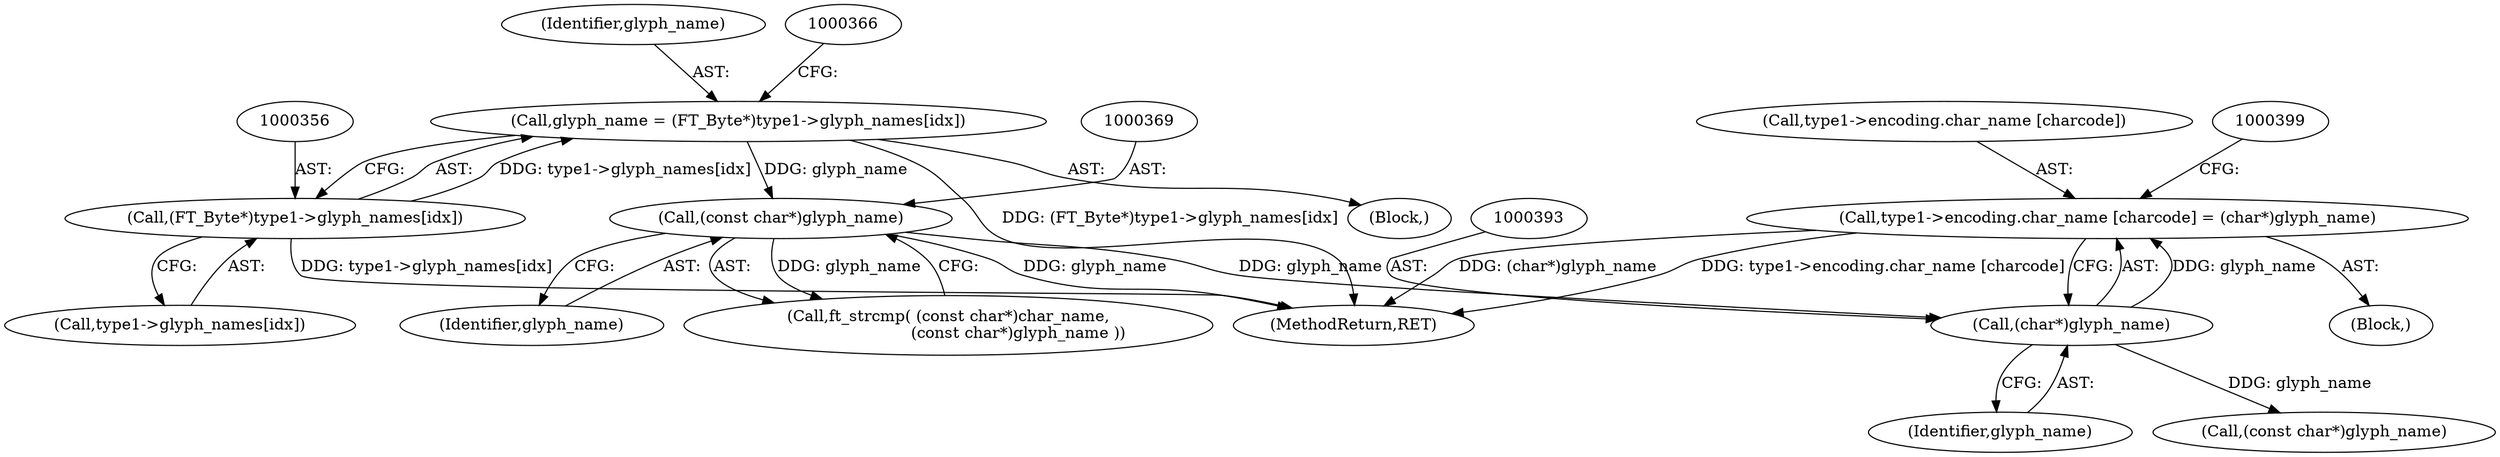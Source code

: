 digraph "0_savannah_3788187e0c396952cd7d905c6c61f3ff8e84b2b4@array" {
"1000384" [label="(Call,type1->encoding.char_name [charcode] = (char*)glyph_name)"];
"1000392" [label="(Call,(char*)glyph_name)"];
"1000368" [label="(Call,(const char*)glyph_name)"];
"1000353" [label="(Call,glyph_name = (FT_Byte*)type1->glyph_names[idx])"];
"1000355" [label="(Call,(FT_Byte*)type1->glyph_names[idx])"];
"1000392" [label="(Call,(char*)glyph_name)"];
"1000384" [label="(Call,type1->encoding.char_name [charcode] = (char*)glyph_name)"];
"1000370" [label="(Identifier,glyph_name)"];
"1000372" [label="(Block,)"];
"1000394" [label="(Identifier,glyph_name)"];
"1000401" [label="(Call,(const char*)glyph_name)"];
"1000353" [label="(Call,glyph_name = (FT_Byte*)type1->glyph_names[idx])"];
"1000357" [label="(Call,type1->glyph_names[idx])"];
"1000385" [label="(Call,type1->encoding.char_name [charcode])"];
"1000368" [label="(Call,(const char*)glyph_name)"];
"1000355" [label="(Call,(FT_Byte*)type1->glyph_names[idx])"];
"1000354" [label="(Identifier,glyph_name)"];
"1000364" [label="(Call,ft_strcmp( (const char*)char_name,\n                            (const char*)glyph_name ))"];
"1000452" [label="(MethodReturn,RET)"];
"1000352" [label="(Block,)"];
"1000384" -> "1000372"  [label="AST: "];
"1000384" -> "1000392"  [label="CFG: "];
"1000385" -> "1000384"  [label="AST: "];
"1000392" -> "1000384"  [label="AST: "];
"1000399" -> "1000384"  [label="CFG: "];
"1000384" -> "1000452"  [label="DDG: (char*)glyph_name"];
"1000384" -> "1000452"  [label="DDG: type1->encoding.char_name [charcode]"];
"1000392" -> "1000384"  [label="DDG: glyph_name"];
"1000392" -> "1000394"  [label="CFG: "];
"1000393" -> "1000392"  [label="AST: "];
"1000394" -> "1000392"  [label="AST: "];
"1000368" -> "1000392"  [label="DDG: glyph_name"];
"1000392" -> "1000401"  [label="DDG: glyph_name"];
"1000368" -> "1000364"  [label="AST: "];
"1000368" -> "1000370"  [label="CFG: "];
"1000369" -> "1000368"  [label="AST: "];
"1000370" -> "1000368"  [label="AST: "];
"1000364" -> "1000368"  [label="CFG: "];
"1000368" -> "1000452"  [label="DDG: glyph_name"];
"1000368" -> "1000364"  [label="DDG: glyph_name"];
"1000353" -> "1000368"  [label="DDG: glyph_name"];
"1000353" -> "1000352"  [label="AST: "];
"1000353" -> "1000355"  [label="CFG: "];
"1000354" -> "1000353"  [label="AST: "];
"1000355" -> "1000353"  [label="AST: "];
"1000366" -> "1000353"  [label="CFG: "];
"1000353" -> "1000452"  [label="DDG: (FT_Byte*)type1->glyph_names[idx]"];
"1000355" -> "1000353"  [label="DDG: type1->glyph_names[idx]"];
"1000355" -> "1000357"  [label="CFG: "];
"1000356" -> "1000355"  [label="AST: "];
"1000357" -> "1000355"  [label="AST: "];
"1000355" -> "1000452"  [label="DDG: type1->glyph_names[idx]"];
}
